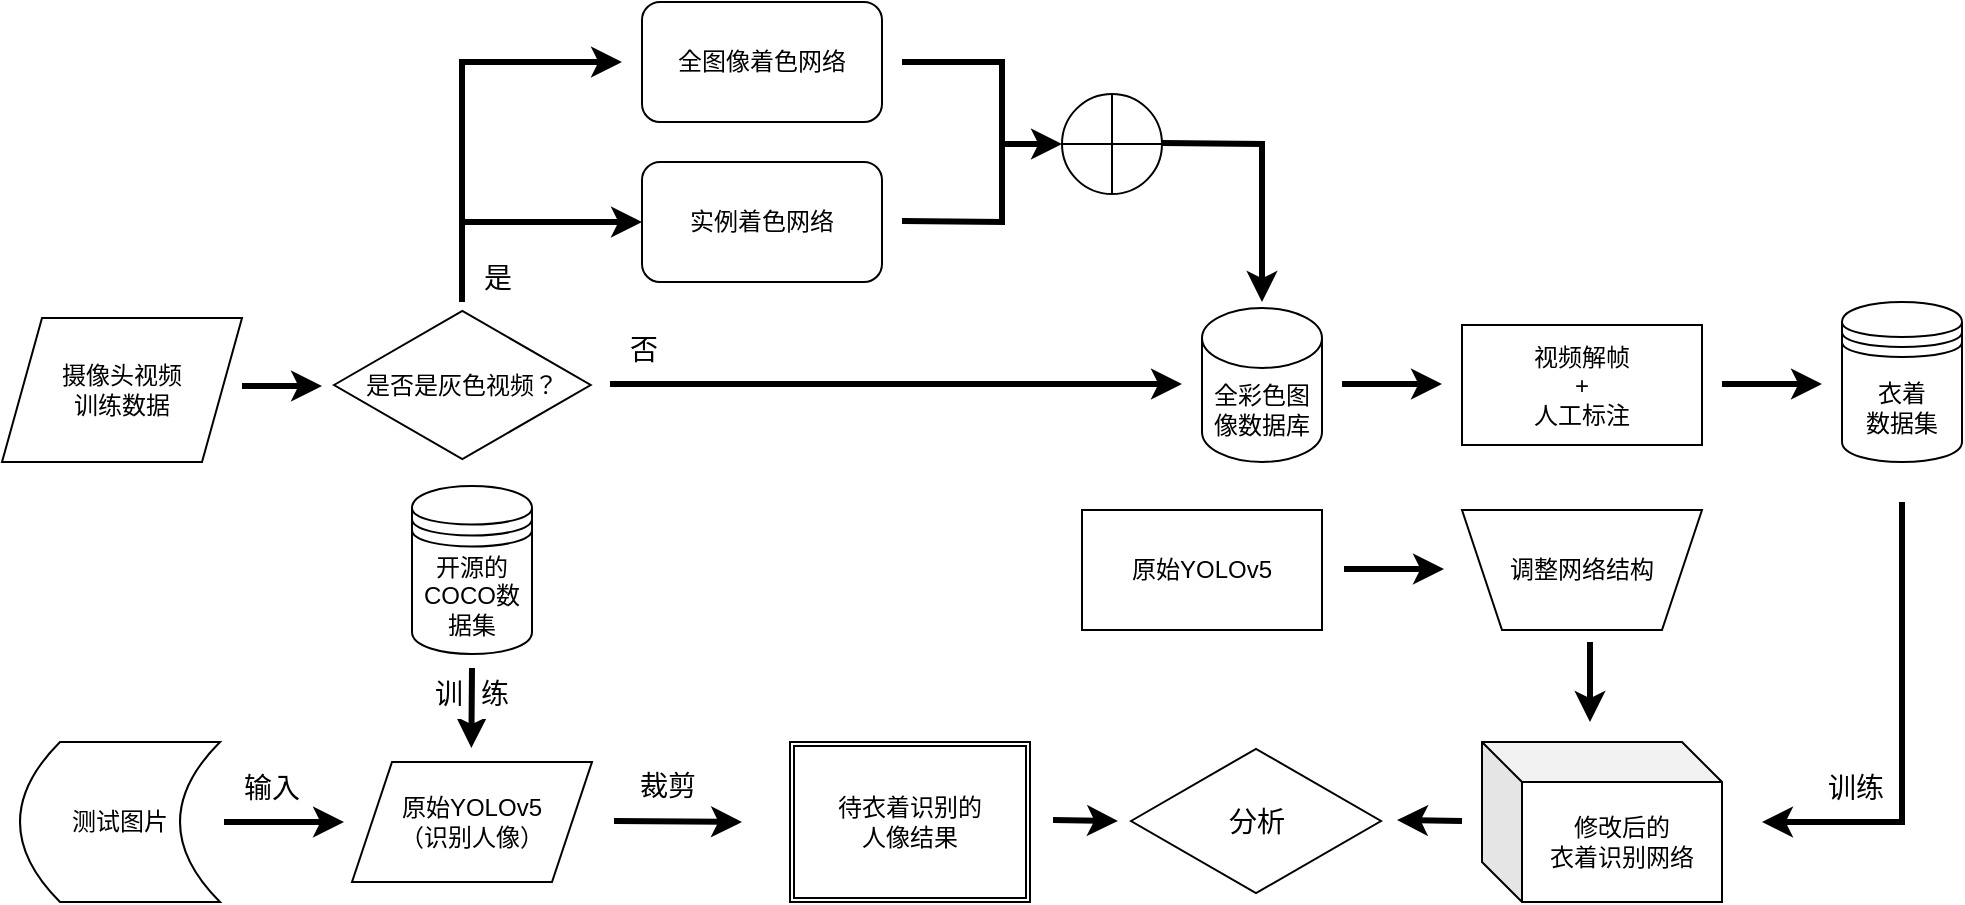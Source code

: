 <mxfile version="16.0.3" type="github">
  <diagram id="9fs0jbMGToxrDvv_5c6s" name="Page-1">
    <mxGraphModel dx="1422" dy="762" grid="1" gridSize="10" guides="1" tooltips="1" connect="1" arrows="1" fold="1" page="1" pageScale="1" pageWidth="827" pageHeight="1169" math="0" shadow="0">
      <root>
        <mxCell id="0" />
        <mxCell id="1" parent="0" />
        <mxCell id="qQ-a2JhAL3kPGBjxck63-1" value="摄像头视频&lt;br&gt;训练数据" style="shape=parallelogram;perimeter=parallelogramPerimeter;whiteSpace=wrap;html=1;fixedSize=1;" parent="1" vertex="1">
          <mxGeometry x="20" y="168" width="120" height="72" as="geometry" />
        </mxCell>
        <mxCell id="qQ-a2JhAL3kPGBjxck63-3" value="是否是灰色视频？" style="html=1;whiteSpace=wrap;aspect=fixed;shape=isoRectangle;" parent="1" vertex="1">
          <mxGeometry x="186" y="163" width="128.34" height="77" as="geometry" />
        </mxCell>
        <mxCell id="qQ-a2JhAL3kPGBjxck63-4" value="" style="endArrow=classic;html=1;rounded=0;strokeWidth=3;" parent="1" edge="1">
          <mxGeometry width="50" height="50" relative="1" as="geometry">
            <mxPoint x="140" y="202" as="sourcePoint" />
            <mxPoint x="180" y="202" as="targetPoint" />
          </mxGeometry>
        </mxCell>
        <mxCell id="qQ-a2JhAL3kPGBjxck63-6" value="全图像着色网络" style="rounded=1;whiteSpace=wrap;html=1;" parent="1" vertex="1">
          <mxGeometry x="340" y="10" width="120" height="60" as="geometry" />
        </mxCell>
        <mxCell id="qQ-a2JhAL3kPGBjxck63-7" value="实例着色网络" style="rounded=1;whiteSpace=wrap;html=1;" parent="1" vertex="1">
          <mxGeometry x="340" y="90" width="120" height="60" as="geometry" />
        </mxCell>
        <mxCell id="qQ-a2JhAL3kPGBjxck63-8" value="" style="endArrow=classic;html=1;rounded=0;strokeWidth=3;" parent="1" edge="1">
          <mxGeometry width="50" height="50" relative="1" as="geometry">
            <mxPoint x="250" y="160" as="sourcePoint" />
            <mxPoint x="330" y="40" as="targetPoint" />
            <Array as="points">
              <mxPoint x="250" y="40" />
            </Array>
          </mxGeometry>
        </mxCell>
        <mxCell id="qQ-a2JhAL3kPGBjxck63-9" value="" style="endArrow=classic;html=1;rounded=0;strokeWidth=3;entryX=0;entryY=0.5;entryDx=0;entryDy=0;" parent="1" target="qQ-a2JhAL3kPGBjxck63-7" edge="1">
          <mxGeometry width="50" height="50" relative="1" as="geometry">
            <mxPoint x="250" y="120" as="sourcePoint" />
            <mxPoint x="380" y="270" as="targetPoint" />
          </mxGeometry>
        </mxCell>
        <mxCell id="qQ-a2JhAL3kPGBjxck63-10" value="" style="shape=orEllipse;perimeter=ellipsePerimeter;whiteSpace=wrap;html=1;backgroundOutline=1;" parent="1" vertex="1">
          <mxGeometry x="550" y="56" width="50" height="50" as="geometry" />
        </mxCell>
        <mxCell id="qQ-a2JhAL3kPGBjxck63-11" value="" style="endArrow=classic;html=1;rounded=0;strokeWidth=3;entryX=0;entryY=0.5;entryDx=0;entryDy=0;" parent="1" target="qQ-a2JhAL3kPGBjxck63-10" edge="1">
          <mxGeometry width="50" height="50" relative="1" as="geometry">
            <mxPoint x="470" y="40" as="sourcePoint" />
            <mxPoint x="520" y="170" as="targetPoint" />
            <Array as="points">
              <mxPoint x="520" y="40" />
              <mxPoint x="520" y="81" />
            </Array>
          </mxGeometry>
        </mxCell>
        <mxCell id="qQ-a2JhAL3kPGBjxck63-12" value="" style="endArrow=none;html=1;rounded=0;strokeWidth=3;endFill=0;" parent="1" edge="1">
          <mxGeometry width="50" height="50" relative="1" as="geometry">
            <mxPoint x="470" y="119.5" as="sourcePoint" />
            <mxPoint x="520" y="80" as="targetPoint" />
            <Array as="points">
              <mxPoint x="520" y="120" />
            </Array>
          </mxGeometry>
        </mxCell>
        <mxCell id="qQ-a2JhAL3kPGBjxck63-13" value="" style="endArrow=classic;html=1;rounded=0;strokeWidth=3;" parent="1" edge="1">
          <mxGeometry width="50" height="50" relative="1" as="geometry">
            <mxPoint x="600" y="80.5" as="sourcePoint" />
            <mxPoint x="650" y="160" as="targetPoint" />
            <Array as="points">
              <mxPoint x="650" y="81" />
            </Array>
          </mxGeometry>
        </mxCell>
        <mxCell id="qQ-a2JhAL3kPGBjxck63-14" value="全彩色图像数据库" style="shape=cylinder3;whiteSpace=wrap;html=1;boundedLbl=1;backgroundOutline=1;size=15;" parent="1" vertex="1">
          <mxGeometry x="620" y="163" width="60" height="77" as="geometry" />
        </mxCell>
        <mxCell id="qQ-a2JhAL3kPGBjxck63-15" value="" style="endArrow=classic;html=1;rounded=0;strokeWidth=3;" parent="1" edge="1">
          <mxGeometry width="50" height="50" relative="1" as="geometry">
            <mxPoint x="324" y="201" as="sourcePoint" />
            <mxPoint x="610" y="201" as="targetPoint" />
          </mxGeometry>
        </mxCell>
        <mxCell id="qQ-a2JhAL3kPGBjxck63-16" value="" style="endArrow=classic;html=1;rounded=0;strokeWidth=3;" parent="1" edge="1">
          <mxGeometry width="50" height="50" relative="1" as="geometry">
            <mxPoint x="690" y="201" as="sourcePoint" />
            <mxPoint x="740" y="201" as="targetPoint" />
          </mxGeometry>
        </mxCell>
        <mxCell id="qQ-a2JhAL3kPGBjxck63-17" value="视频解帧&lt;br&gt;+&lt;br&gt;人工标注" style="rounded=0;whiteSpace=wrap;html=1;" parent="1" vertex="1">
          <mxGeometry x="750" y="171.5" width="120" height="60" as="geometry" />
        </mxCell>
        <mxCell id="qQ-a2JhAL3kPGBjxck63-18" value="" style="endArrow=classic;html=1;rounded=0;strokeWidth=3;" parent="1" edge="1">
          <mxGeometry width="50" height="50" relative="1" as="geometry">
            <mxPoint x="880" y="201" as="sourcePoint" />
            <mxPoint x="930" y="201" as="targetPoint" />
          </mxGeometry>
        </mxCell>
        <mxCell id="EEu4lTXLKkykwsV3e_mY-1" value="" style="endArrow=classic;html=1;rounded=0;strokeWidth=3;" edge="1" parent="1">
          <mxGeometry width="50" height="50" relative="1" as="geometry">
            <mxPoint x="970" y="260" as="sourcePoint" />
            <mxPoint x="900" y="420" as="targetPoint" />
            <Array as="points">
              <mxPoint x="970" y="420" />
            </Array>
          </mxGeometry>
        </mxCell>
        <mxCell id="EEu4lTXLKkykwsV3e_mY-2" value="原始YOLOv5" style="rounded=0;whiteSpace=wrap;html=1;" vertex="1" parent="1">
          <mxGeometry x="560" y="264" width="120" height="60" as="geometry" />
        </mxCell>
        <mxCell id="EEu4lTXLKkykwsV3e_mY-3" value="修改后的&lt;br&gt;衣着识别网络" style="shape=cube;whiteSpace=wrap;html=1;boundedLbl=1;backgroundOutline=1;darkOpacity=0.05;darkOpacity2=0.1;" vertex="1" parent="1">
          <mxGeometry x="760" y="380" width="120" height="80" as="geometry" />
        </mxCell>
        <mxCell id="EEu4lTXLKkykwsV3e_mY-4" value="调整网络结构" style="shape=trapezoid;perimeter=trapezoidPerimeter;whiteSpace=wrap;html=1;fixedSize=1;direction=west;" vertex="1" parent="1">
          <mxGeometry x="750" y="264" width="120" height="60" as="geometry" />
        </mxCell>
        <mxCell id="EEu4lTXLKkykwsV3e_mY-5" value="" style="endArrow=classic;html=1;rounded=0;strokeWidth=3;" edge="1" parent="1">
          <mxGeometry width="50" height="50" relative="1" as="geometry">
            <mxPoint x="691" y="293.5" as="sourcePoint" />
            <mxPoint x="741" y="293.5" as="targetPoint" />
          </mxGeometry>
        </mxCell>
        <mxCell id="EEu4lTXLKkykwsV3e_mY-6" value="" style="endArrow=classic;html=1;rounded=0;strokeWidth=3;" edge="1" parent="1">
          <mxGeometry width="50" height="50" relative="1" as="geometry">
            <mxPoint x="814" y="330" as="sourcePoint" />
            <mxPoint x="814" y="370" as="targetPoint" />
          </mxGeometry>
        </mxCell>
        <mxCell id="EEu4lTXLKkykwsV3e_mY-7" value="测试图片" style="shape=dataStorage;whiteSpace=wrap;html=1;fixedSize=1;" vertex="1" parent="1">
          <mxGeometry x="29" y="380" width="100" height="80" as="geometry" />
        </mxCell>
        <mxCell id="EEu4lTXLKkykwsV3e_mY-8" value="原始YOLOv5&lt;br&gt;（识别人像）" style="shape=parallelogram;perimeter=parallelogramPerimeter;whiteSpace=wrap;html=1;fixedSize=1;" vertex="1" parent="1">
          <mxGeometry x="195" y="390" width="120" height="60" as="geometry" />
        </mxCell>
        <mxCell id="EEu4lTXLKkykwsV3e_mY-9" value="衣着&lt;br&gt;数据集" style="shape=datastore;whiteSpace=wrap;html=1;" vertex="1" parent="1">
          <mxGeometry x="940" y="160" width="60" height="80" as="geometry" />
        </mxCell>
        <mxCell id="EEu4lTXLKkykwsV3e_mY-10" value="开源的COCO数据集" style="shape=datastore;whiteSpace=wrap;html=1;" vertex="1" parent="1">
          <mxGeometry x="225" y="252" width="60" height="84" as="geometry" />
        </mxCell>
        <mxCell id="EEu4lTXLKkykwsV3e_mY-11" value="" style="endArrow=classic;html=1;rounded=0;strokeWidth=3;" edge="1" parent="1">
          <mxGeometry width="50" height="50" relative="1" as="geometry">
            <mxPoint x="255" y="343" as="sourcePoint" />
            <mxPoint x="254.67" y="383" as="targetPoint" />
          </mxGeometry>
        </mxCell>
        <mxCell id="EEu4lTXLKkykwsV3e_mY-12" value="" style="endArrow=classic;html=1;rounded=0;strokeWidth=3;" edge="1" parent="1">
          <mxGeometry width="50" height="50" relative="1" as="geometry">
            <mxPoint x="131" y="420" as="sourcePoint" />
            <mxPoint x="191" y="420" as="targetPoint" />
          </mxGeometry>
        </mxCell>
        <mxCell id="EEu4lTXLKkykwsV3e_mY-13" value="待衣着识别的&lt;br&gt;人像结果" style="shape=ext;double=1;rounded=0;whiteSpace=wrap;html=1;" vertex="1" parent="1">
          <mxGeometry x="414" y="380" width="120" height="80" as="geometry" />
        </mxCell>
        <mxCell id="EEu4lTXLKkykwsV3e_mY-14" value="&lt;font style=&quot;font-size: 14px&quot;&gt;是&lt;/font&gt;" style="rounded=0;whiteSpace=wrap;html=1;strokeColor=#FFFFFF;" vertex="1" parent="1">
          <mxGeometry x="253" y="133" width="30" height="30" as="geometry" />
        </mxCell>
        <mxCell id="EEu4lTXLKkykwsV3e_mY-15" value="&lt;font style=&quot;font-size: 14px&quot;&gt;否&lt;/font&gt;" style="rounded=0;whiteSpace=wrap;html=1;strokeColor=#FFFFFF;" vertex="1" parent="1">
          <mxGeometry x="326" y="169" width="30" height="30" as="geometry" />
        </mxCell>
        <mxCell id="EEu4lTXLKkykwsV3e_mY-16" value="&lt;font style=&quot;font-size: 14px&quot;&gt;训练&lt;/font&gt;" style="rounded=0;whiteSpace=wrap;html=1;strokeColor=#FFFFFF;" vertex="1" parent="1">
          <mxGeometry x="927" y="388" width="40" height="30" as="geometry" />
        </mxCell>
        <mxCell id="EEu4lTXLKkykwsV3e_mY-17" value="" style="endArrow=classic;html=1;rounded=0;strokeWidth=3;" edge="1" parent="1">
          <mxGeometry width="50" height="50" relative="1" as="geometry">
            <mxPoint x="326" y="419.5" as="sourcePoint" />
            <mxPoint x="390" y="420" as="targetPoint" />
          </mxGeometry>
        </mxCell>
        <mxCell id="EEu4lTXLKkykwsV3e_mY-18" value="&lt;font style=&quot;font-size: 14px&quot;&gt;输入&lt;/font&gt;" style="rounded=0;whiteSpace=wrap;html=1;strokeColor=#FFFFFF;" vertex="1" parent="1">
          <mxGeometry x="135" y="388" width="40" height="30" as="geometry" />
        </mxCell>
        <mxCell id="EEu4lTXLKkykwsV3e_mY-19" value="&lt;span style=&quot;font-size: 14px&quot;&gt;裁剪&lt;/span&gt;" style="rounded=0;whiteSpace=wrap;html=1;strokeColor=#FFFFFF;" vertex="1" parent="1">
          <mxGeometry x="333" y="387" width="40" height="30" as="geometry" />
        </mxCell>
        <mxCell id="EEu4lTXLKkykwsV3e_mY-20" value="&lt;span style=&quot;font-size: 14px&quot;&gt;训&lt;/span&gt;" style="rounded=0;whiteSpace=wrap;html=1;strokeColor=#FFFFFF;" vertex="1" parent="1">
          <mxGeometry x="235" y="344" width="17" height="24" as="geometry" />
        </mxCell>
        <mxCell id="EEu4lTXLKkykwsV3e_mY-25" value="&lt;span style=&quot;font-size: 14px&quot;&gt;练&lt;/span&gt;" style="rounded=0;whiteSpace=wrap;html=1;strokeColor=#FFFFFF;" vertex="1" parent="1">
          <mxGeometry x="258" y="344" width="17" height="24" as="geometry" />
        </mxCell>
        <mxCell id="EEu4lTXLKkykwsV3e_mY-26" value="分析" style="html=1;whiteSpace=wrap;aspect=fixed;shape=isoRectangle;fontSize=14;strokeColor=#000000;" vertex="1" parent="1">
          <mxGeometry x="584.5" y="382" width="125" height="75" as="geometry" />
        </mxCell>
        <mxCell id="EEu4lTXLKkykwsV3e_mY-27" value="" style="endArrow=classic;html=1;rounded=0;strokeWidth=3;" edge="1" parent="1">
          <mxGeometry width="50" height="50" relative="1" as="geometry">
            <mxPoint x="545.5" y="419" as="sourcePoint" />
            <mxPoint x="578" y="419.5" as="targetPoint" />
          </mxGeometry>
        </mxCell>
        <mxCell id="EEu4lTXLKkykwsV3e_mY-29" value="" style="endArrow=none;html=1;rounded=0;strokeWidth=3;endFill=0;startArrow=classic;startFill=1;" edge="1" parent="1">
          <mxGeometry width="50" height="50" relative="1" as="geometry">
            <mxPoint x="717.5" y="419" as="sourcePoint" />
            <mxPoint x="750" y="419.5" as="targetPoint" />
          </mxGeometry>
        </mxCell>
      </root>
    </mxGraphModel>
  </diagram>
</mxfile>
